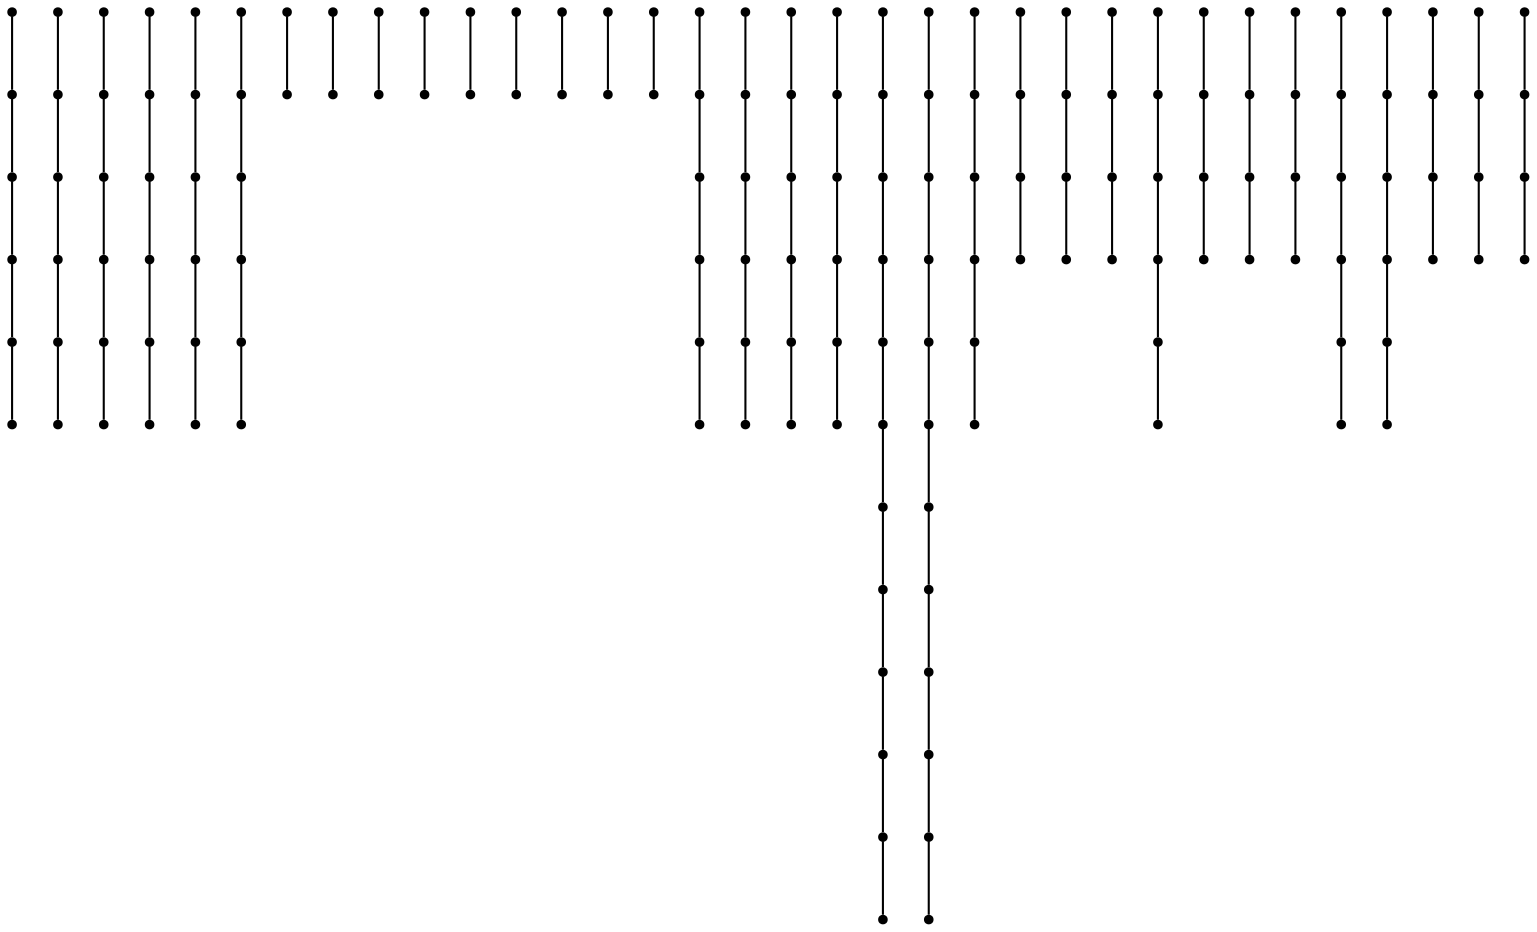 graph {
  node [shape=point,comment="{\"directed\":false,\"doi\":\"10.1007/3-540-44541-2_25\",\"figure\":\"? (4)\"}"]

  v0 [pos="1749.7500101725261,1505.71295655804"]
  v1 [pos="1749.7500101725261,1461.2129870756182"]
  v2 [pos="1749.7500101725261,1356.7129794462237"]
  v3 [pos="1749.7500101725261,1311.962988347184"]
  v4 [pos="1749.7500101725261,1207.7129387561195"]
  v5 [pos="1749.7500101725261,1163.2129692736976"]
  v6 [pos="1700.249989827474,1456.212936212988"]
  v7 [pos="1700.249989827474,1411.2129870756182"]
  v8 [pos="1700.249989827474,1307.2129591011717"]
  v9 [pos="1700.249989827474,1262.7129578296058"]
  v10 [pos="1700.249989827474,1158.2129502002113"]
  v11 [pos="1700.249989827474,1113.7129489286456"]
  v12 [pos="1650.499979654948,1406.212968002132"]
  v13 [pos="1650.499979654948,1361.7129349414222"]
  v14 [pos="1650.499979654948,1257.7129387561195"]
  v15 [pos="1650.499979654948,1212.9629794462237"]
  v16 [pos="1650.499979654948,1108.7129298551592"]
  v17 [pos="1650.499979654948,1064.2129603727374"]
  v18 [pos="1765.749994913737,1201.2129489286456"]
  v19 [pos="1734.2500050862632,1169.7129591011717"]
  v20 [pos="1715.9999847412112,1151.7129603727374"]
  v21 [pos="1684.2500050862632,1120.2129387561195"]
  v22 [pos="1666.2500063578289,1102.2129400276854"]
  v23 [pos="1634.7499847412112,1070.7129502002113"]
  v24 [pos="1765.749994913737,1350.2129578296058"]
  v25 [pos="1734.2500050862632,1318.7129680021317"]
  v26 [pos="1715.9999847412112,1300.7129692736976"]
  v27 [pos="1684.2500050862632,1269.2129794462237"]
  v28 [pos="1666.2500063578289,1251.2129489286456"]
  v29 [pos="1634.7499847412112,1219.4629692736976"]
  v30 [pos="1765.749994913737,1499.2129667305662"]
  v31 [pos="1734.2500050862632,1467.712976903092"]
  v32 [pos="1715.9999847412112,1449.46295655804"]
  v33 [pos="1684.2500050862632,1417.9629667305662"]
  v34 [pos="1666.2500063578289,1399.712978174658"]
  v35 [pos="1634.7499847412112,1368.212988347184"]
  v36 [pos="1772.2499847412112,1185.7129438423826"]
  v37 [pos="1727.7500152587893,1185.7129438423826"]
  v38 [pos="1772.2499847412112,1334.2129730883948"]
  v39 [pos="1727.7500152587893,1334.2129730883948"]
  v40 [pos="1772.2499847412112,1483.2129819893553"]
  v41 [pos="1727.7500152587893,1483.2129819893553"]
  v42 [pos="1722.500006357829,1135.7129438423826"]
  v43 [pos="1677.7500152587893,1135.7129438423826"]
  v44 [pos="1722.5000063578289,1284.9629743599608"]
  v45 [pos="1677.7500152587893,1284.9629743599608"]
  v46 [pos="1722.500006357829,1433.712961644303"]
  v47 [pos="1677.7500152587893,1433.712961644303"]
  v48 [pos="1672.749996185303,1086.7129349414222"]
  v49 [pos="1628.249994913737,1086.7129349414222"]
  v50 [pos="1672.749996185303,1235.2129641874346"]
  v51 [pos="1628.249994913737,1235.2129641874346"]
  v52 [pos="1672.749996185303,1384.2129730883948"]
  v53 [pos="1628.249994913737,1384.2129730883948"]
  v54 [pos="1452.2500038146973,1505.71295655804"]
  v55 [pos="1452.2500038146973,1461.2129870756182"]
  v56 [pos="1452.2500038146973,1356.7129794462237"]
  v57 [pos="1452.2500038146973,1311.962988347184"]
  v58 [pos="1452.2500038146973,1207.7129387561195"]
  v59 [pos="1452.2500038146973,1163.2129692736976"]
  v60 [pos="1402.750015258789,1456.212936212988"]
  v61 [pos="1402.750015258789,1411.2129870756182"]
  v62 [pos="1402.750015258789,1307.2129591011717"]
  v63 [pos="1402.750015258789,1262.7129578296058"]
  v64 [pos="1402.750015258789,1158.2129502002113"]
  v65 [pos="1402.750015258789,1113.7129489286456"]
  v66 [pos="1353.0000050862632,1406.212968002132"]
  v67 [pos="1353.0000050862632,1361.7129349414222"]
  v68 [pos="1353.0000050862632,1257.7129387561195"]
  v69 [pos="1353.0000050862632,1212.9629794462237"]
  v70 [pos="1353.0000050862632,1108.7129298551592"]
  v71 [pos="1353.0000050862632,1064.2129603727374"]
  v72 [pos="1467.7500089009604,1201.2129489286456"]
  v73 [pos="1436.2500190734863,1169.7129591011717"]
  v74 [pos="1418.5000101725261,1151.7129603727374"]
  v75 [pos="1386.7499987284343,1120.2129387561195"]
  v76 [pos="1368.75,1102.2129400276854"]
  v77 [pos="1337.2500101725261,1070.7129502002113"]
  v78 [pos="1467.7500089009604,1350.2129578296058"]
  v79 [pos="1436.2500190734863,1318.7129680021317"]
  v80 [pos="1418.5000101725261,1300.7129692736976"]
  v81 [pos="1386.7499987284343,1269.2129794462237"]
  v82 [pos="1368.75,1251.2129489286456"]
  v83 [pos="1337.2500101725261,1219.4629692736976"]
  v84 [pos="1467.7500089009604,1499.2129667305662"]
  v85 [pos="1436.2500190734863,1467.712976903092"]
  v86 [pos="1418.5000101725261,1449.46295655804"]
  v87 [pos="1386.7499987284343,1417.9629667305662"]
  v88 [pos="1368.75,1399.712978174658"]
  v89 [pos="1337.2500101725261,1368.212988347184"]
  v90 [pos="1303.249994913737,1505.71295655804"]
  v91 [pos="1303.249994913737,1461.2129870756182"]
  v92 [pos="1303.249994913737,1356.7129794462237"]
  v93 [pos="1303.249994913737,1311.962988347184"]
  v94 [pos="1303.249994913737,1207.7129387561195"]
  v95 [pos="1303.249994913737,1163.2129692736976"]
  v96 [pos="1474.2499987284343,1185.7129438423826"]
  v97 [pos="1429.7500292460124,1185.7129438423826"]
  v98 [pos="1325.750001271566,1185.7129438423826"]
  v99 [pos="1281.0000101725261,1185.7129438423826"]
  v100 [pos="1474.2499987284343,1334.2129730883948"]
  v101 [pos="1429.7500292460124,1334.2129730883948"]
  v102 [pos="1325.750001271566,1334.2129730883948"]
  v103 [pos="1281.0000101725261,1334.2129730883948"]
  v104 [pos="1474.2499987284343,1483.2129819893553"]
  v105 [pos="1429.7500292460124,1483.2129819893553"]
  v106 [pos="1325.750001271566,1483.2129819893553"]
  v107 [pos="1281.0000101725261,1483.2129819893553"]
  v108 [pos="1253.7500063578289,1456.212936212988"]
  v109 [pos="1253.7500063578289,1411.2129870756182"]
  v110 [pos="1253.7500063578289,1307.2129591011717"]
  v111 [pos="1253.7500063578289,1262.7129578296058"]
  v112 [pos="1253.750006357829,1158.2129502002113"]
  v113 [pos="1253.7500063578289,1113.7129489286456"]
  v114 [pos="1425.0,1135.7129438423826"]
  v115 [pos="1380.2500089009604,1135.7129438423826"]
  v116 [pos="1275.750001271566,1135.7129438423826"]
  v117 [pos="1231.25,1135.7129438423826"]
  v118 [pos="1425.0,1284.9629743599608"]
  v119 [pos="1380.2500089009604,1284.9629743599608"]
  v120 [pos="1275.750001271566,1284.9629743599608"]
  v121 [pos="1231.25,1284.9629743599608"]
  v122 [pos="1425.0,1433.712961644303"]
  v123 [pos="1380.2500089009604,1433.712961644303"]
  v124 [pos="1275.750001271566,1433.712961644303"]
  v125 [pos="1231.25,1433.712961644303"]
  v126 [pos="1204.2499860127768,1406.212968002132"]
  v127 [pos="1204.2499860127768,1361.7129349414222"]
  v128 [pos="1204.2499860127768,1257.7129387561195"]
  v129 [pos="1204.2499860127768,1212.9629794462237"]
  v130 [pos="1204.2499860127768,1108.7129298551592"]
  v131 [pos="1204.2499860127768,1064.2129603727374"]
  v132 [pos="1319.249979654948,1201.2129489286456"]
  v133 [pos="1287.5,1169.7129591011717"]
  v134 [pos="1269.249979654948,1151.7129603727374"]
  v135 [pos="1237.749989827474,1120.2129387561195"]
  v136 [pos="1219.9999809265137,1102.2129400276854"]
  v137 [pos="1188.4999910990398,1070.7129502002113"]
  v138 [pos="1319.249979654948,1350.2129578296058"]
  v139 [pos="1287.5,1318.712968002132"]
  v140 [pos="1269.249979654948,1300.7129692736976"]
  v141 [pos="1237.749989827474,1269.2129794462237"]
  v142 [pos="1219.9999809265137,1251.2129489286456"]
  v143 [pos="1188.4999910990398,1219.4629692736976"]
  v144 [pos="1319.249979654948,1499.2129667305662"]
  v145 [pos="1287.5,1467.712976903092"]
  v146 [pos="1269.249979654948,1449.46295655804"]
  v147 [pos="1237.749989827474,1417.9629667305662"]
  v148 [pos="1219.9999809265137,1399.7129781746578"]
  v149 [pos="1188.4999910990398,1368.212988347184"]
  v150 [pos="1375.249989827474,1086.7129349414222"]
  v151 [pos="1330.7500203450522,1086.7129349414222"]
  v152 [pos="1226.7500241597495,1086.7129349414222"]
  v153 [pos="1181.749979654948,1086.7129349414222"]
  v154 [pos="1375.249989827474,1235.2129641874346"]
  v155 [pos="1330.7500203450522,1235.2129641874346"]
  v156 [pos="1226.7500241597495,1235.2129641874346"]
  v157 [pos="1181.749979654948,1235.2129641874346"]
  v158 [pos="1375.249989827474,1384.2129730883948"]
  v159 [pos="1330.7500203450522,1384.2129730883948"]
  v160 [pos="1226.7500241597495,1384.2129730883948"]
  v161 [pos="1181.749979654948,1384.2129730883948"]

  v161 -- v160 [id="-3",pos="1181.749979654948,1384.2129730883948 1226.7500241597495,1384.2129730883948 1226.7500241597495,1384.2129730883948 1226.7500241597495,1384.2129730883948"]
  v160 -- v159 [id="-4",pos="1226.7500241597495,1384.2129730883948 1330.7500203450522,1384.2129730883948 1330.7500203450522,1384.2129730883948 1330.7500203450522,1384.2129730883948"]
  v159 -- v158 [id="-5",pos="1330.7500203450522,1384.2129730883948 1375.249989827474,1384.2129730883948 1375.249989827474,1384.2129730883948 1375.249989827474,1384.2129730883948"]
  v157 -- v156 [id="-8",pos="1181.749979654948,1235.2129641874346 1226.7500241597495,1235.2129641874346 1226.7500241597495,1235.2129641874346 1226.7500241597495,1235.2129641874346"]
  v156 -- v155 [id="-9",pos="1226.7500241597495,1235.2129641874346 1330.7500203450522,1235.2129641874346 1330.7500203450522,1235.2129641874346 1330.7500203450522,1235.2129641874346"]
  v155 -- v154 [id="-10",pos="1330.7500203450522,1235.2129641874346 1375.249989827474,1235.2129641874346 1375.249989827474,1235.2129641874346 1375.249989827474,1235.2129641874346"]
  v153 -- v152 [id="-13",pos="1181.749979654948,1086.7129349414222 1226.7500241597495,1086.7129349414222 1226.7500241597495,1086.7129349414222 1226.7500241597495,1086.7129349414222"]
  v152 -- v151 [id="-14",pos="1226.7500241597495,1086.7129349414222 1330.7500203450522,1086.7129349414222 1330.7500203450522,1086.7129349414222 1330.7500203450522,1086.7129349414222"]
  v151 -- v150 [id="-15",pos="1330.7500203450522,1086.7129349414222 1375.249989827474,1086.7129349414222 1375.249989827474,1086.7129349414222 1375.249989827474,1086.7129349414222"]
  v149 -- v148 [id="-18",pos="1188.4999910990398,1368.212988347184 1219.9999809265137,1399.7129781746578 1219.9999809265137,1399.7129781746578 1219.9999809265137,1399.7129781746578"]
  v148 -- v147 [id="-19",pos="1219.9999809265137,1399.7129781746578 1237.749989827474,1417.9629667305662 1237.749989827474,1417.9629667305662 1237.749989827474,1417.9629667305662"]
  v147 -- v146 [id="-20",pos="1237.749989827474,1417.9629667305662 1269.249979654948,1449.46295655804 1269.249979654948,1449.46295655804 1269.249979654948,1449.46295655804"]
  v146 -- v145 [id="-21",pos="1269.249979654948,1449.46295655804 1287.5,1467.712976903092 1287.5,1467.712976903092 1287.5,1467.712976903092"]
  v145 -- v144 [id="-22",pos="1287.5,1467.712976903092 1319.249979654948,1499.2129667305662 1319.249979654948,1499.2129667305662 1319.249979654948,1499.2129667305662"]
  v143 -- v142 [id="-25",pos="1188.4999910990398,1219.4629692736976 1219.9999809265137,1251.2129489286456 1219.9999809265137,1251.2129489286456 1219.9999809265137,1251.2129489286456"]
  v142 -- v141 [id="-26",pos="1219.9999809265137,1251.2129489286456 1237.749989827474,1269.2129794462237 1237.749989827474,1269.2129794462237 1237.749989827474,1269.2129794462237"]
  v141 -- v140 [id="-27",pos="1237.749989827474,1269.2129794462237 1269.249979654948,1300.7129692736976 1269.249979654948,1300.7129692736976 1269.249979654948,1300.7129692736976"]
  v140 -- v139 [id="-28",pos="1269.249979654948,1300.7129692736976 1287.5,1318.712968002132 1287.5,1318.712968002132 1287.5,1318.712968002132"]
  v139 -- v138 [id="-29",pos="1287.5,1318.712968002132 1319.249979654948,1350.2129578296058 1319.249979654948,1350.2129578296058 1319.249979654948,1350.2129578296058"]
  v138 -- v89 [id="-30",pos="1319.249979654948,1350.2129578296058 1327.0249684651694,1358.1087771757159 1327.0249684651694,1358.1087771757159 1327.0249684651694,1358.1087771757159 1337.2500101725261,1368.212988347184 1337.2500101725261,1368.212988347184 1337.2500101725261,1368.212988347184"]
  v136 -- v135 [id="-32",pos="1219.9999809265137,1102.2129400276854 1237.749989827474,1120.2129387561195 1237.749989827474,1120.2129387561195 1237.749989827474,1120.2129387561195"]
  v135 -- v134 [id="-33",pos="1237.749989827474,1120.2129387561195 1269.249979654948,1151.7129603727374 1269.249979654948,1151.7129603727374 1269.249979654948,1151.7129603727374"]
  v134 -- v133 [id="-34",pos="1269.249979654948,1151.7129603727374 1287.5,1169.7129591011717 1287.5,1169.7129591011717 1287.5,1169.7129591011717"]
  v133 -- v132 [id="-35",pos="1287.5,1169.7129591011717 1319.249979654948,1201.2129489286456 1319.249979654948,1201.2129489286456 1319.249979654948,1201.2129489286456"]
  v132 -- v83 [id="-36",pos="1319.249979654948,1201.2129489286456 1327.0249684651694,1209.2879001005206 1327.0249684651694,1209.2879001005206 1327.0249684651694,1209.2879001005206 1337.2500101725261,1219.4629692736976 1337.2500101725261,1219.4629692736976 1337.2500101725261,1219.4629692736976"]
  v130 -- v129 [id="-38",pos="1204.2499860127768,1108.7129298551592 1204.2499860127768,1212.9629794462237 1204.2499860127768,1212.9629794462237 1204.2499860127768,1212.9629794462237"]
  v129 -- v128 [id="-39",pos="1204.2499860127768,1212.9629794462237 1204.2499860127768,1257.7129387561195 1204.2499860127768,1257.7129387561195 1204.2499860127768,1257.7129387561195"]
  v128 -- v127 [id="-40",pos="1204.2499860127768,1257.7129387561195 1204.2499860127768,1361.7129349414222 1204.2499860127768,1361.7129349414222 1204.2499860127768,1361.7129349414222"]
  v127 -- v126 [id="-41",pos="1204.2499860127768,1361.7129349414222 1204.2499860127768,1406.212968002132 1204.2499860127768,1406.212968002132 1204.2499860127768,1406.212968002132"]
  v125 -- v124 [id="-44",pos="1231.25,1433.712961644303 1275.750001271566,1433.712961644303 1275.750001271566,1433.712961644303 1275.750001271566,1433.712961644303"]
  v124 -- v123 [id="-45",pos="1275.750001271566,1433.712961644303 1380.2500089009604,1433.712961644303 1380.2500089009604,1433.712961644303 1380.2500089009604,1433.712961644303"]
  v123 -- v122 [id="-46",pos="1380.2500089009604,1433.712961644303 1425.0,1433.712961644303 1425.0,1433.712961644303 1425.0,1433.712961644303"]
  v121 -- v120 [id="-49",pos="1231.25,1284.9629743599608 1275.750001271566,1284.9629743599608 1275.750001271566,1284.9629743599608 1275.750001271566,1284.9629743599608"]
  v120 -- v119 [id="-50",pos="1275.750001271566,1284.9629743599608 1380.2500089009604,1284.9629743599608 1380.2500089009604,1284.9629743599608 1380.2500089009604,1284.9629743599608"]
  v119 -- v118 [id="-51",pos="1380.2500089009604,1284.9629743599608 1425.0,1284.9629743599608 1425.0,1284.9629743599608 1425.0,1284.9629743599608"]
  v117 -- v116 [id="-54",pos="1231.25,1135.7129438423826 1275.750001271566,1135.7129438423826 1275.750001271566,1135.7129438423826 1275.750001271566,1135.7129438423826"]
  v116 -- v115 [id="-55",pos="1275.750001271566,1135.7129438423826 1380.2500089009604,1135.7129438423826 1380.2500089009604,1135.7129438423826 1380.2500089009604,1135.7129438423826"]
  v115 -- v114 [id="-56",pos="1380.2500089009604,1135.7129438423826 1425.0,1135.7129438423826 1425.0,1135.7129438423826 1425.0,1135.7129438423826"]
  v113 -- v112 [id="-59",pos="1253.7500063578289,1113.7129489286456 1253.750006357829,1158.2129502002113 1253.750006357829,1158.2129502002113 1253.750006357829,1158.2129502002113"]
  v112 -- v111 [id="-60",pos="1253.750006357829,1158.2129502002113 1253.7500063578289,1262.7129578296058 1253.7500063578289,1262.7129578296058 1253.7500063578289,1262.7129578296058"]
  v111 -- v110 [id="-61",pos="1253.7500063578289,1262.7129578296058 1253.7500063578289,1307.2129591011717 1253.7500063578289,1307.2129591011717 1253.7500063578289,1307.2129591011717"]
  v110 -- v109 [id="-62",pos="1253.7500063578289,1307.2129591011717 1253.7500063578289,1411.2129870756182 1253.7500063578289,1411.2129870756182 1253.7500063578289,1411.2129870756182"]
  v109 -- v108 [id="-63",pos="1253.7500063578289,1411.2129870756182 1253.7500063578289,1456.212936212988 1253.7500063578289,1456.212936212988 1253.7500063578289,1456.212936212988"]
  v107 -- v106 [id="-66",pos="1281.0000101725261,1483.2129819893553 1325.750001271566,1483.2129819893553 1325.750001271566,1483.2129819893553 1325.750001271566,1483.2129819893553"]
  v106 -- v105 [id="-67",pos="1325.750001271566,1483.2129819893553 1429.7500292460124,1483.2129819893553 1429.7500292460124,1483.2129819893553 1429.7500292460124,1483.2129819893553"]
  v105 -- v104 [id="-68",pos="1429.7500292460124,1483.2129819893553 1474.2499987284343,1483.2129819893553 1474.2499987284343,1483.2129819893553 1474.2499987284343,1483.2129819893553"]
  v103 -- v102 [id="-71",pos="1281.0000101725261,1334.2129730883948 1325.750001271566,1334.2129730883948 1325.750001271566,1334.2129730883948 1325.750001271566,1334.2129730883948"]
  v102 -- v101 [id="-72",pos="1325.750001271566,1334.2129730883948 1429.7500292460124,1334.2129730883948 1429.7500292460124,1334.2129730883948 1429.7500292460124,1334.2129730883948"]
  v101 -- v100 [id="-73",pos="1429.7500292460124,1334.2129730883948 1474.2499987284343,1334.2129730883948 1474.2499987284343,1334.2129730883948 1474.2499987284343,1334.2129730883948"]
  v99 -- v98 [id="-76",pos="1281.0000101725261,1185.7129438423826 1325.750001271566,1185.7129438423826 1325.750001271566,1185.7129438423826 1325.750001271566,1185.7129438423826"]
  v98 -- v97 [id="-77",pos="1325.750001271566,1185.7129438423826 1429.7500292460124,1185.7129438423826 1429.7500292460124,1185.7129438423826 1429.7500292460124,1185.7129438423826"]
  v97 -- v96 [id="-78",pos="1429.7500292460124,1185.7129438423826 1474.2499987284343,1185.7129438423826 1474.2499987284343,1185.7129438423826 1474.2499987284343,1185.7129438423826"]
  v95 -- v94 [id="-81",pos="1303.249994913737,1163.2129692736976 1303.249994913737,1207.7129387561195 1303.249994913737,1207.7129387561195 1303.249994913737,1207.7129387561195"]
  v94 -- v93 [id="-82",pos="1303.249994913737,1207.7129387561195 1303.249994913737,1311.962988347184 1303.249994913737,1311.962988347184 1303.249994913737,1311.962988347184"]
  v93 -- v92 [id="-83",pos="1303.249994913737,1311.962988347184 1303.249994913737,1356.7129794462237 1303.249994913737,1356.7129794462237 1303.249994913737,1356.7129794462237"]
  v92 -- v91 [id="-84",pos="1303.249994913737,1356.7129794462237 1303.249994913737,1461.2129870756182 1303.249994913737,1461.2129870756182 1303.249994913737,1461.2129870756182"]
  v91 -- v90 [id="-85",pos="1303.249994913737,1461.2129870756182 1303.249994913737,1505.71295655804 1303.249994913737,1505.71295655804 1303.249994913737,1505.71295655804"]
  v137 -- v136 [id="-87",pos="1188.4999910990398,1070.7129502002113 1219.9999809265137,1102.2129400276854 1219.9999809265137,1102.2129400276854 1219.9999809265137,1102.2129400276854"]
  v89 -- v88 [id="-88",pos="1337.2500101725261,1368.212988347184 1368.75,1399.712978174658 1368.75,1399.712978174658 1368.75,1399.712978174658"]
  v88 -- v87 [id="-89",pos="1368.75,1399.712978174658 1386.7499987284343,1417.9629667305662 1386.7499987284343,1417.9629667305662 1386.7499987284343,1417.9629667305662"]
  v87 -- v86 [id="-90",pos="1386.7499987284343,1417.9629667305662 1418.5000101725261,1449.46295655804 1418.5000101725261,1449.46295655804 1418.5000101725261,1449.46295655804"]
  v86 -- v85 [id="-91",pos="1418.5000101725261,1449.46295655804 1436.2500190734863,1467.712976903092 1436.2500190734863,1467.712976903092 1436.2500190734863,1467.712976903092"]
  v85 -- v84 [id="-92",pos="1436.2500190734863,1467.712976903092 1467.7500089009604,1499.2129667305662 1467.7500089009604,1499.2129667305662 1467.7500089009604,1499.2129667305662"]
  v131 -- v130 [id="-94",pos="1204.2499860127768,1064.2129603727374 1204.2499860127768,1108.7129298551592 1204.2499860127768,1108.7129298551592 1204.2499860127768,1108.7129298551592"]
  v83 -- v82 [id="-95",pos="1337.2500101725261,1219.4629692736976 1368.75,1251.2129489286456 1368.75,1251.2129489286456 1368.75,1251.2129489286456"]
  v82 -- v81 [id="-96",pos="1368.75,1251.2129489286456 1386.7499987284343,1269.2129794462237 1386.7499987284343,1269.2129794462237 1386.7499987284343,1269.2129794462237"]
  v81 -- v80 [id="-97",pos="1386.7499987284343,1269.2129794462237 1418.5000101725261,1300.7129692736976 1418.5000101725261,1300.7129692736976 1418.5000101725261,1300.7129692736976"]
  v80 -- v79 [id="-98",pos="1418.5000101725261,1300.7129692736976 1436.2500190734863,1318.7129680021317 1436.2500190734863,1318.7129680021317 1436.2500190734863,1318.7129680021317"]
  v79 -- v78 [id="-99",pos="1436.2500190734863,1318.7129680021317 1467.7500089009604,1350.2129578296058 1467.7500089009604,1350.2129578296058 1467.7500089009604,1350.2129578296058"]
  v77 -- v76 [id="-102",pos="1337.2500101725261,1070.7129502002113 1368.75,1102.2129400276854 1368.75,1102.2129400276854 1368.75,1102.2129400276854"]
  v76 -- v75 [id="-103",pos="1368.75,1102.2129400276854 1386.7499987284343,1120.2129387561195 1386.7499987284343,1120.2129387561195 1386.7499987284343,1120.2129387561195"]
  v75 -- v74 [id="-104",pos="1386.7499987284343,1120.2129387561195 1418.5000101725261,1151.7129603727374 1418.5000101725261,1151.7129603727374 1418.5000101725261,1151.7129603727374"]
  v74 -- v73 [id="-105",pos="1418.5000101725261,1151.7129603727374 1436.2500190734863,1169.7129591011717 1436.2500190734863,1169.7129591011717 1436.2500190734863,1169.7129591011717"]
  v73 -- v72 [id="-106",pos="1436.2500190734863,1169.7129591011717 1467.7500089009604,1201.2129489286456 1467.7500089009604,1201.2129489286456 1467.7500089009604,1201.2129489286456"]
  v71 -- v70 [id="-109",pos="1353.0000050862632,1064.2129603727374 1353.0000050862632,1108.7129298551592 1353.0000050862632,1108.7129298551592 1353.0000050862632,1108.7129298551592"]
  v70 -- v69 [id="-110",pos="1353.0000050862632,1108.7129298551592 1353.0000050862632,1212.9629794462237 1353.0000050862632,1212.9629794462237 1353.0000050862632,1212.9629794462237"]
  v69 -- v68 [id="-111",pos="1353.0000050862632,1212.9629794462237 1353.0000050862632,1257.7129387561195 1353.0000050862632,1257.7129387561195 1353.0000050862632,1257.7129387561195"]
  v68 -- v67 [id="-112",pos="1353.0000050862632,1257.7129387561195 1353.0000050862632,1361.7129349414222 1353.0000050862632,1361.7129349414222 1353.0000050862632,1361.7129349414222"]
  v67 -- v66 [id="-113",pos="1353.0000050862632,1361.7129349414222 1353.0000050862632,1406.212968002132 1353.0000050862632,1406.212968002132 1353.0000050862632,1406.212968002132"]
  v65 -- v64 [id="-116",pos="1402.750015258789,1113.7129489286456 1402.750015258789,1158.2129502002113 1402.750015258789,1158.2129502002113 1402.750015258789,1158.2129502002113"]
  v64 -- v63 [id="-117",pos="1402.750015258789,1158.2129502002113 1402.750015258789,1262.7129578296058 1402.750015258789,1262.7129578296058 1402.750015258789,1262.7129578296058"]
  v63 -- v62 [id="-118",pos="1402.750015258789,1262.7129578296058 1402.750015258789,1307.2129591011717 1402.750015258789,1307.2129591011717 1402.750015258789,1307.2129591011717"]
  v62 -- v61 [id="-119",pos="1402.750015258789,1307.2129591011717 1402.750015258789,1411.2129870756182 1402.750015258789,1411.2129870756182 1402.750015258789,1411.2129870756182"]
  v61 -- v60 [id="-120",pos="1402.750015258789,1411.2129870756182 1402.750015258789,1456.212936212988 1402.750015258789,1456.212936212988 1402.750015258789,1456.212936212988"]
  v59 -- v58 [id="-123",pos="1452.2500038146973,1163.2129692736976 1452.2500038146973,1207.7129387561195 1452.2500038146973,1207.7129387561195 1452.2500038146973,1207.7129387561195"]
  v58 -- v57 [id="-124",pos="1452.2500038146973,1207.7129387561195 1452.2500038146973,1311.962988347184 1452.2500038146973,1311.962988347184 1452.2500038146973,1311.962988347184"]
  v57 -- v56 [id="-125",pos="1452.2500038146973,1311.962988347184 1452.2500038146973,1356.7129794462237 1452.2500038146973,1356.7129794462237 1452.2500038146973,1356.7129794462237"]
  v56 -- v55 [id="-126",pos="1452.2500038146973,1356.7129794462237 1452.2500038146973,1461.2129870756182 1452.2500038146973,1461.2129870756182 1452.2500038146973,1461.2129870756182"]
  v55 -- v54 [id="-127",pos="1452.2500038146973,1461.2129870756182 1452.2500038146973,1505.71295655804 1452.2500038146973,1505.71295655804 1452.2500038146973,1505.71295655804"]
  v53 -- v52 [id="-130",pos="1628.249994913737,1384.2129730883948 1672.749996185303,1384.2129730883948 1672.749996185303,1384.2129730883948 1672.749996185303,1384.2129730883948"]
  v51 -- v50 [id="-133",pos="1628.249994913737,1235.2129641874346 1672.749996185303,1235.2129641874346 1672.749996185303,1235.2129641874346 1672.749996185303,1235.2129641874346"]
  v49 -- v48 [id="-136",pos="1628.249994913737,1086.7129349414222 1672.749996185303,1086.7129349414222 1672.749996185303,1086.7129349414222 1672.749996185303,1086.7129349414222"]
  v47 -- v46 [id="-139",pos="1677.7500152587893,1433.712961644303 1722.500006357829,1433.712961644303 1722.500006357829,1433.712961644303 1722.500006357829,1433.712961644303"]
  v45 -- v44 [id="-142",pos="1677.7500152587893,1284.9629743599608 1722.5000063578289,1284.9629743599608 1722.5000063578289,1284.9629743599608 1722.5000063578289,1284.9629743599608"]
  v43 -- v42 [id="-145",pos="1677.7500152587893,1135.7129438423826 1722.500006357829,1135.7129438423826 1722.500006357829,1135.7129438423826 1722.500006357829,1135.7129438423826"]
  v41 -- v40 [id="-148",pos="1727.7500152587893,1483.2129819893553 1772.2499847412112,1483.2129819893553 1772.2499847412112,1483.2129819893553 1772.2499847412112,1483.2129819893553"]
  v39 -- v38 [id="-151",pos="1727.7500152587893,1334.2129730883948 1772.2499847412112,1334.2129730883948 1772.2499847412112,1334.2129730883948 1772.2499847412112,1334.2129730883948"]
  v37 -- v36 [id="-154",pos="1727.7500152587893,1185.7129438423826 1772.2499847412112,1185.7129438423826 1772.2499847412112,1185.7129438423826 1772.2499847412112,1185.7129438423826"]
  v35 -- v34 [id="-157",pos="1634.7499847412112,1368.212988347184 1666.2500063578289,1399.712978174658 1666.2500063578289,1399.712978174658 1666.2500063578289,1399.712978174658"]
  v34 -- v33 [id="-158",pos="1666.2500063578289,1399.712978174658 1684.2500050862632,1417.9629667305662 1684.2500050862632,1417.9629667305662 1684.2500050862632,1417.9629667305662"]
  v33 -- v32 [id="-159",pos="1684.2500050862632,1417.9629667305662 1715.9999847412112,1449.46295655804 1715.9999847412112,1449.46295655804 1715.9999847412112,1449.46295655804"]
  v32 -- v31 [id="-160",pos="1715.9999847412112,1449.46295655804 1734.2500050862632,1467.712976903092 1734.2500050862632,1467.712976903092 1734.2500050862632,1467.712976903092"]
  v31 -- v30 [id="-161",pos="1734.2500050862632,1467.712976903092 1765.749994913737,1499.2129667305662 1765.749994913737,1499.2129667305662 1765.749994913737,1499.2129667305662"]
  v29 -- v28 [id="-164",pos="1634.7499847412112,1219.4629692736976 1666.2500063578289,1251.2129489286456 1666.2500063578289,1251.2129489286456 1666.2500063578289,1251.2129489286456"]
  v28 -- v27 [id="-165",pos="1666.2500063578289,1251.2129489286456 1684.2500050862632,1269.2129794462237 1684.2500050862632,1269.2129794462237 1684.2500050862632,1269.2129794462237"]
  v27 -- v26 [id="-166",pos="1684.2500050862632,1269.2129794462237 1715.9999847412112,1300.7129692736976 1715.9999847412112,1300.7129692736976 1715.9999847412112,1300.7129692736976"]
  v26 -- v25 [id="-167",pos="1715.9999847412112,1300.7129692736976 1734.2500050862632,1318.7129680021317 1734.2500050862632,1318.7129680021317 1734.2500050862632,1318.7129680021317"]
  v25 -- v24 [id="-168",pos="1734.2500050862632,1318.7129680021317 1765.749994913737,1350.2129578296058 1765.749994913737,1350.2129578296058 1765.749994913737,1350.2129578296058"]
  v23 -- v22 [id="-171",pos="1634.7499847412112,1070.7129502002113 1666.2500063578289,1102.2129400276854 1666.2500063578289,1102.2129400276854 1666.2500063578289,1102.2129400276854"]
  v22 -- v21 [id="-172",pos="1666.2500063578289,1102.2129400276854 1684.2500050862632,1120.2129387561195 1684.2500050862632,1120.2129387561195 1684.2500050862632,1120.2129387561195"]
  v21 -- v20 [id="-173",pos="1684.2500050862632,1120.2129387561195 1715.9999847412112,1151.7129603727374 1715.9999847412112,1151.7129603727374 1715.9999847412112,1151.7129603727374"]
  v20 -- v19 [id="-174",pos="1715.9999847412112,1151.7129603727374 1734.2500050862632,1169.7129591011717 1734.2500050862632,1169.7129591011717 1734.2500050862632,1169.7129591011717"]
  v19 -- v18 [id="-175",pos="1734.2500050862632,1169.7129591011717 1765.749994913737,1201.2129489286456 1765.749994913737,1201.2129489286456 1765.749994913737,1201.2129489286456"]
  v17 -- v16 [id="-178",pos="1650.499979654948,1064.2129603727374 1650.499979654948,1108.7129298551592 1650.499979654948,1108.7129298551592 1650.499979654948,1108.7129298551592"]
  v16 -- v15 [id="-179",pos="1650.499979654948,1108.7129298551592 1650.499979654948,1212.9629794462237 1650.499979654948,1212.9629794462237 1650.499979654948,1212.9629794462237"]
  v15 -- v14 [id="-180",pos="1650.499979654948,1212.9629794462237 1650.499979654948,1257.7129387561195 1650.499979654948,1257.7129387561195 1650.499979654948,1257.7129387561195"]
  v14 -- v13 [id="-181",pos="1650.499979654948,1257.7129387561195 1650.499979654948,1361.7129349414222 1650.499979654948,1361.7129349414222 1650.499979654948,1361.7129349414222"]
  v13 -- v12 [id="-182",pos="1650.499979654948,1361.7129349414222 1650.499979654948,1406.212968002132 1650.499979654948,1406.212968002132 1650.499979654948,1406.212968002132"]
  v11 -- v10 [id="-185",pos="1700.249989827474,1113.7129489286456 1700.249989827474,1158.2129502002113 1700.249989827474,1158.2129502002113 1700.249989827474,1158.2129502002113"]
  v10 -- v9 [id="-186",pos="1700.249989827474,1158.2129502002113 1700.249989827474,1262.7129578296058 1700.249989827474,1262.7129578296058 1700.249989827474,1262.7129578296058"]
  v9 -- v8 [id="-187",pos="1700.249989827474,1262.7129578296058 1700.249989827474,1307.2129591011717 1700.249989827474,1307.2129591011717 1700.249989827474,1307.2129591011717"]
  v8 -- v7 [id="-188",pos="1700.249989827474,1307.2129591011717 1700.249989827474,1411.2129870756182 1700.249989827474,1411.2129870756182 1700.249989827474,1411.2129870756182"]
  v7 -- v6 [id="-189",pos="1700.249989827474,1411.2129870756182 1700.249989827474,1456.212936212988 1700.249989827474,1456.212936212988 1700.249989827474,1456.212936212988"]
  v5 -- v4 [id="-192",pos="1749.7500101725261,1163.2129692736976 1749.7500101725261,1207.7129387561195 1749.7500101725261,1207.7129387561195 1749.7500101725261,1207.7129387561195"]
  v4 -- v3 [id="-193",pos="1749.7500101725261,1207.7129387561195 1749.7500101725261,1311.962988347184 1749.7500101725261,1311.962988347184 1749.7500101725261,1311.962988347184"]
  v3 -- v2 [id="-194",pos="1749.7500101725261,1311.962988347184 1749.7500101725261,1356.7129794462237 1749.7500101725261,1356.7129794462237 1749.7500101725261,1356.7129794462237"]
  v2 -- v1 [id="-195",pos="1749.7500101725261,1356.7129794462237 1749.7500101725261,1461.2129870756182 1749.7500101725261,1461.2129870756182 1749.7500101725261,1461.2129870756182"]
  v1 -- v0 [id="-196",pos="1749.7500101725261,1461.2129870756182 1749.7500101725261,1505.71295655804 1749.7500101725261,1505.71295655804 1749.7500101725261,1505.71295655804"]
}